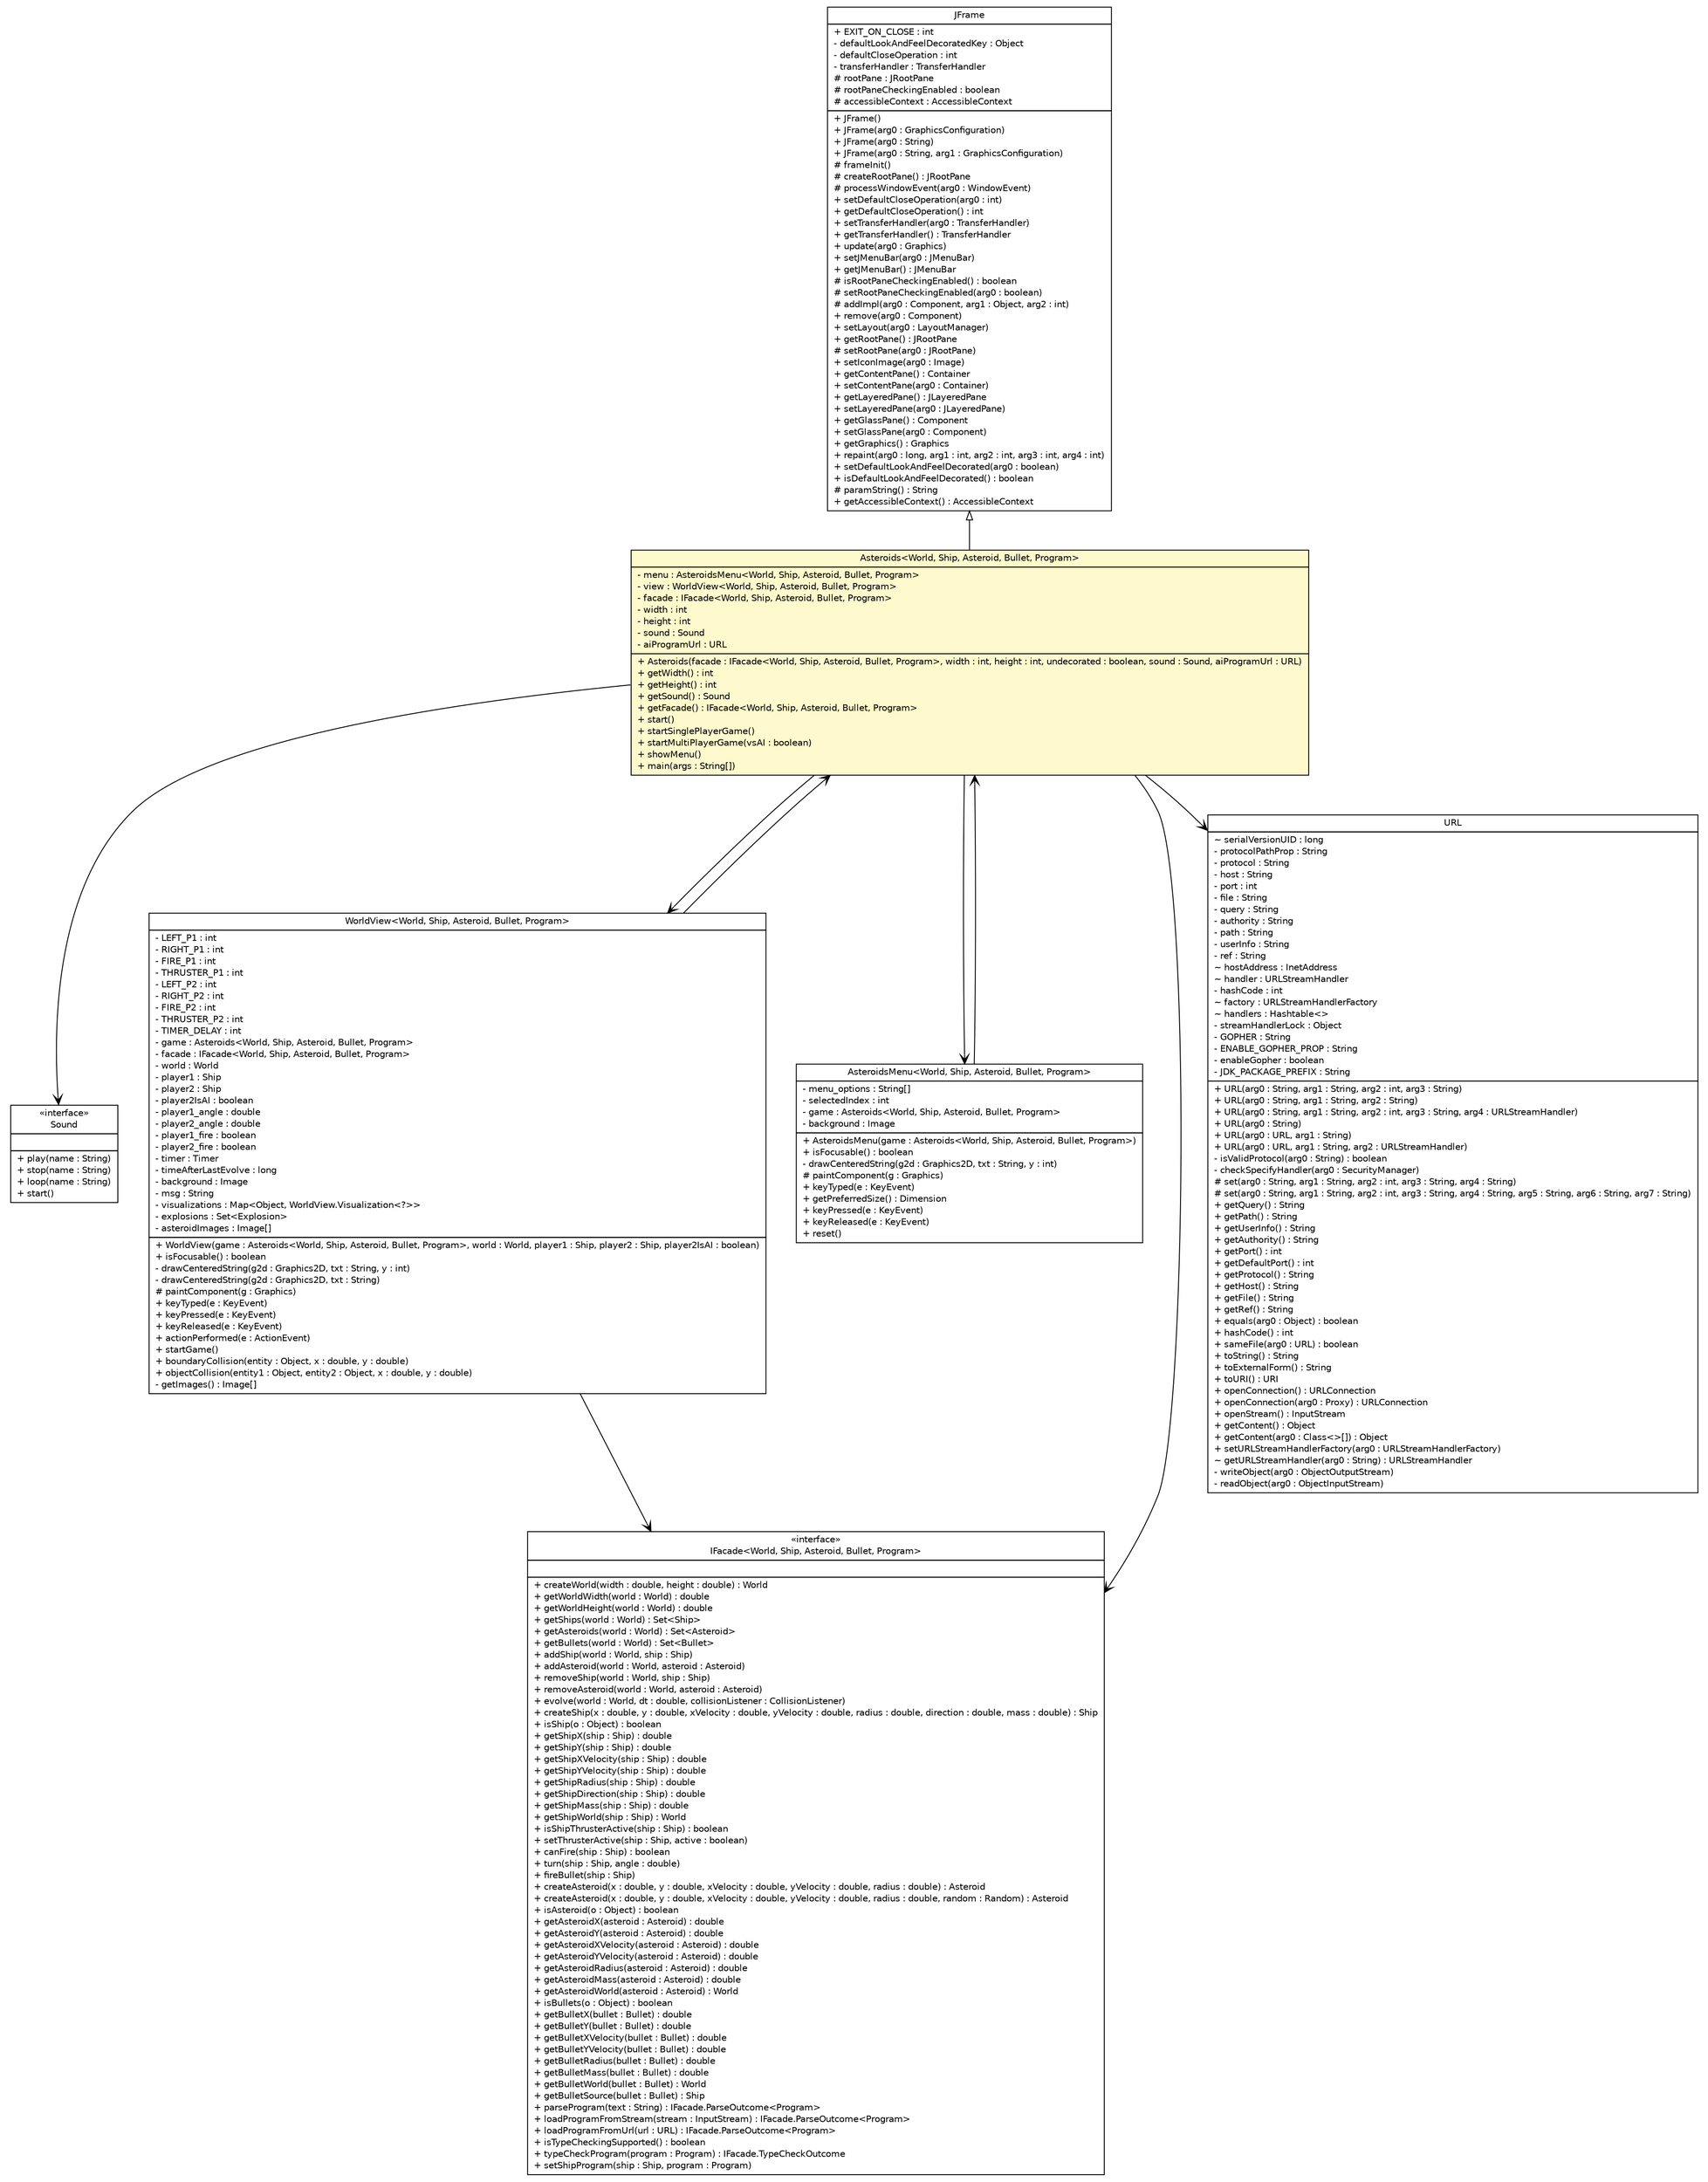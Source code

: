 #!/usr/local/bin/dot
#
# Class diagram 
# Generated by UMLGraph version R5_6 (http://www.umlgraph.org/)
#

digraph G {
	edge [fontname="Helvetica",fontsize=10,labelfontname="Helvetica",labelfontsize=10];
	node [fontname="Helvetica",fontsize=10,shape=plaintext];
	nodesep=0.25;
	ranksep=0.5;
	// main.Sound
	c3527 [label=<<table title="main.Sound" border="0" cellborder="1" cellspacing="0" cellpadding="2" port="p" href="./Sound.html">
		<tr><td><table border="0" cellspacing="0" cellpadding="1">
<tr><td align="center" balign="center"> &#171;interface&#187; </td></tr>
<tr><td align="center" balign="center"> Sound </td></tr>
		</table></td></tr>
		<tr><td><table border="0" cellspacing="0" cellpadding="1">
<tr><td align="left" balign="left">  </td></tr>
		</table></td></tr>
		<tr><td><table border="0" cellspacing="0" cellpadding="1">
<tr><td align="left" balign="left"> + play(name : String) </td></tr>
<tr><td align="left" balign="left"> + stop(name : String) </td></tr>
<tr><td align="left" balign="left"> + loop(name : String) </td></tr>
<tr><td align="left" balign="left"> + start() </td></tr>
		</table></td></tr>
		</table>>, URL="./Sound.html", fontname="Helvetica", fontcolor="black", fontsize=10.0];
	// main.Asteroids<World, Ship, Asteroid, Bullet, Program>
	c3528 [label=<<table title="main.Asteroids" border="0" cellborder="1" cellspacing="0" cellpadding="2" port="p" bgcolor="lemonChiffon" href="./Asteroids.html">
		<tr><td><table border="0" cellspacing="0" cellpadding="1">
<tr><td align="center" balign="center"> Asteroids&lt;World, Ship, Asteroid, Bullet, Program&gt; </td></tr>
		</table></td></tr>
		<tr><td><table border="0" cellspacing="0" cellpadding="1">
<tr><td align="left" balign="left"> - menu : AsteroidsMenu&lt;World, Ship, Asteroid, Bullet, Program&gt; </td></tr>
<tr><td align="left" balign="left"> - view : WorldView&lt;World, Ship, Asteroid, Bullet, Program&gt; </td></tr>
<tr><td align="left" balign="left"> - facade : IFacade&lt;World, Ship, Asteroid, Bullet, Program&gt; </td></tr>
<tr><td align="left" balign="left"> - width : int </td></tr>
<tr><td align="left" balign="left"> - height : int </td></tr>
<tr><td align="left" balign="left"> - sound : Sound </td></tr>
<tr><td align="left" balign="left"> - aiProgramUrl : URL </td></tr>
		</table></td></tr>
		<tr><td><table border="0" cellspacing="0" cellpadding="1">
<tr><td align="left" balign="left"> + Asteroids(facade : IFacade&lt;World, Ship, Asteroid, Bullet, Program&gt;, width : int, height : int, undecorated : boolean, sound : Sound, aiProgramUrl : URL) </td></tr>
<tr><td align="left" balign="left"> + getWidth() : int </td></tr>
<tr><td align="left" balign="left"> + getHeight() : int </td></tr>
<tr><td align="left" balign="left"> + getSound() : Sound </td></tr>
<tr><td align="left" balign="left"> + getFacade() : IFacade&lt;World, Ship, Asteroid, Bullet, Program&gt; </td></tr>
<tr><td align="left" balign="left"> + start() </td></tr>
<tr><td align="left" balign="left"> + startSinglePlayerGame() </td></tr>
<tr><td align="left" balign="left"> + startMultiPlayerGame(vsAI : boolean) </td></tr>
<tr><td align="left" balign="left"> + showMenu() </td></tr>
<tr><td align="left" balign="left"> + main(args : String[]) </td></tr>
		</table></td></tr>
		</table>>, URL="./Asteroids.html", fontname="Helvetica", fontcolor="black", fontsize=10.0];
	// main.WorldView<World, Ship, Asteroid, Bullet, Program>
	c3530 [label=<<table title="main.WorldView" border="0" cellborder="1" cellspacing="0" cellpadding="2" port="p" href="./WorldView.html">
		<tr><td><table border="0" cellspacing="0" cellpadding="1">
<tr><td align="center" balign="center"> WorldView&lt;World, Ship, Asteroid, Bullet, Program&gt; </td></tr>
		</table></td></tr>
		<tr><td><table border="0" cellspacing="0" cellpadding="1">
<tr><td align="left" balign="left"> - LEFT_P1 : int </td></tr>
<tr><td align="left" balign="left"> - RIGHT_P1 : int </td></tr>
<tr><td align="left" balign="left"> - FIRE_P1 : int </td></tr>
<tr><td align="left" balign="left"> - THRUSTER_P1 : int </td></tr>
<tr><td align="left" balign="left"> - LEFT_P2 : int </td></tr>
<tr><td align="left" balign="left"> - RIGHT_P2 : int </td></tr>
<tr><td align="left" balign="left"> - FIRE_P2 : int </td></tr>
<tr><td align="left" balign="left"> - THRUSTER_P2 : int </td></tr>
<tr><td align="left" balign="left"> - TIMER_DELAY : int </td></tr>
<tr><td align="left" balign="left"> - game : Asteroids&lt;World, Ship, Asteroid, Bullet, Program&gt; </td></tr>
<tr><td align="left" balign="left"> - facade : IFacade&lt;World, Ship, Asteroid, Bullet, Program&gt; </td></tr>
<tr><td align="left" balign="left"> - world : World </td></tr>
<tr><td align="left" balign="left"> - player1 : Ship </td></tr>
<tr><td align="left" balign="left"> - player2 : Ship </td></tr>
<tr><td align="left" balign="left"> - player2IsAI : boolean </td></tr>
<tr><td align="left" balign="left"> - player1_angle : double </td></tr>
<tr><td align="left" balign="left"> - player2_angle : double </td></tr>
<tr><td align="left" balign="left"> - player1_fire : boolean </td></tr>
<tr><td align="left" balign="left"> - player2_fire : boolean </td></tr>
<tr><td align="left" balign="left"> - timer : Timer </td></tr>
<tr><td align="left" balign="left"> - timeAfterLastEvolve : long </td></tr>
<tr><td align="left" balign="left"> - background : Image </td></tr>
<tr><td align="left" balign="left"> - msg : String </td></tr>
<tr><td align="left" balign="left"> - visualizations : Map&lt;Object, WorldView.Visualization&lt;?&gt;&gt; </td></tr>
<tr><td align="left" balign="left"> - explosions : Set&lt;Explosion&gt; </td></tr>
<tr><td align="left" balign="left"> - asteroidImages : Image[] </td></tr>
		</table></td></tr>
		<tr><td><table border="0" cellspacing="0" cellpadding="1">
<tr><td align="left" balign="left"> + WorldView(game : Asteroids&lt;World, Ship, Asteroid, Bullet, Program&gt;, world : World, player1 : Ship, player2 : Ship, player2IsAI : boolean) </td></tr>
<tr><td align="left" balign="left"> + isFocusable() : boolean </td></tr>
<tr><td align="left" balign="left"> - drawCenteredString(g2d : Graphics2D, txt : String, y : int) </td></tr>
<tr><td align="left" balign="left"> - drawCenteredString(g2d : Graphics2D, txt : String) </td></tr>
<tr><td align="left" balign="left"> # paintComponent(g : Graphics) </td></tr>
<tr><td align="left" balign="left"> + keyTyped(e : KeyEvent) </td></tr>
<tr><td align="left" balign="left"> + keyPressed(e : KeyEvent) </td></tr>
<tr><td align="left" balign="left"> + keyReleased(e : KeyEvent) </td></tr>
<tr><td align="left" balign="left"> + actionPerformed(e : ActionEvent) </td></tr>
<tr><td align="left" balign="left"> + startGame() </td></tr>
<tr><td align="left" balign="left"> + boundaryCollision(entity : Object, x : double, y : double) </td></tr>
<tr><td align="left" balign="left"> + objectCollision(entity1 : Object, entity2 : Object, x : double, y : double) </td></tr>
<tr><td align="left" balign="left"> - getImages() : Image[] </td></tr>
		</table></td></tr>
		</table>>, URL="./WorldView.html", fontname="Helvetica", fontcolor="black", fontsize=10.0];
	// main.AsteroidsMenu<World, Ship, Asteroid, Bullet, Program>
	c3532 [label=<<table title="main.AsteroidsMenu" border="0" cellborder="1" cellspacing="0" cellpadding="2" port="p" href="./AsteroidsMenu.html">
		<tr><td><table border="0" cellspacing="0" cellpadding="1">
<tr><td align="center" balign="center"> AsteroidsMenu&lt;World, Ship, Asteroid, Bullet, Program&gt; </td></tr>
		</table></td></tr>
		<tr><td><table border="0" cellspacing="0" cellpadding="1">
<tr><td align="left" balign="left"> - menu_options : String[] </td></tr>
<tr><td align="left" balign="left"> - selectedIndex : int </td></tr>
<tr><td align="left" balign="left"> - game : Asteroids&lt;World, Ship, Asteroid, Bullet, Program&gt; </td></tr>
<tr><td align="left" balign="left"> - background : Image </td></tr>
		</table></td></tr>
		<tr><td><table border="0" cellspacing="0" cellpadding="1">
<tr><td align="left" balign="left"> + AsteroidsMenu(game : Asteroids&lt;World, Ship, Asteroid, Bullet, Program&gt;) </td></tr>
<tr><td align="left" balign="left"> + isFocusable() : boolean </td></tr>
<tr><td align="left" balign="left"> - drawCenteredString(g2d : Graphics2D, txt : String, y : int) </td></tr>
<tr><td align="left" balign="left"> # paintComponent(g : Graphics) </td></tr>
<tr><td align="left" balign="left"> + keyTyped(e : KeyEvent) </td></tr>
<tr><td align="left" balign="left"> + getPreferredSize() : Dimension </td></tr>
<tr><td align="left" balign="left"> + keyPressed(e : KeyEvent) </td></tr>
<tr><td align="left" balign="left"> + keyReleased(e : KeyEvent) </td></tr>
<tr><td align="left" balign="left"> + reset() </td></tr>
		</table></td></tr>
		</table>>, URL="./AsteroidsMenu.html", fontname="Helvetica", fontcolor="black", fontsize=10.0];
	// model.IFacade<World, Ship, Asteroid, Bullet, Program>
	c3543 [label=<<table title="model.IFacade" border="0" cellborder="1" cellspacing="0" cellpadding="2" port="p" href="../model/IFacade.html">
		<tr><td><table border="0" cellspacing="0" cellpadding="1">
<tr><td align="center" balign="center"> &#171;interface&#187; </td></tr>
<tr><td align="center" balign="center"> IFacade&lt;World, Ship, Asteroid, Bullet, Program&gt; </td></tr>
		</table></td></tr>
		<tr><td><table border="0" cellspacing="0" cellpadding="1">
<tr><td align="left" balign="left">  </td></tr>
		</table></td></tr>
		<tr><td><table border="0" cellspacing="0" cellpadding="1">
<tr><td align="left" balign="left"> + createWorld(width : double, height : double) : World </td></tr>
<tr><td align="left" balign="left"> + getWorldWidth(world : World) : double </td></tr>
<tr><td align="left" balign="left"> + getWorldHeight(world : World) : double </td></tr>
<tr><td align="left" balign="left"> + getShips(world : World) : Set&lt;Ship&gt; </td></tr>
<tr><td align="left" balign="left"> + getAsteroids(world : World) : Set&lt;Asteroid&gt; </td></tr>
<tr><td align="left" balign="left"> + getBullets(world : World) : Set&lt;Bullet&gt; </td></tr>
<tr><td align="left" balign="left"> + addShip(world : World, ship : Ship) </td></tr>
<tr><td align="left" balign="left"> + addAsteroid(world : World, asteroid : Asteroid) </td></tr>
<tr><td align="left" balign="left"> + removeShip(world : World, ship : Ship) </td></tr>
<tr><td align="left" balign="left"> + removeAsteroid(world : World, asteroid : Asteroid) </td></tr>
<tr><td align="left" balign="left"> + evolve(world : World, dt : double, collisionListener : CollisionListener) </td></tr>
<tr><td align="left" balign="left"> + createShip(x : double, y : double, xVelocity : double, yVelocity : double, radius : double, direction : double, mass : double) : Ship </td></tr>
<tr><td align="left" balign="left"> + isShip(o : Object) : boolean </td></tr>
<tr><td align="left" balign="left"> + getShipX(ship : Ship) : double </td></tr>
<tr><td align="left" balign="left"> + getShipY(ship : Ship) : double </td></tr>
<tr><td align="left" balign="left"> + getShipXVelocity(ship : Ship) : double </td></tr>
<tr><td align="left" balign="left"> + getShipYVelocity(ship : Ship) : double </td></tr>
<tr><td align="left" balign="left"> + getShipRadius(ship : Ship) : double </td></tr>
<tr><td align="left" balign="left"> + getShipDirection(ship : Ship) : double </td></tr>
<tr><td align="left" balign="left"> + getShipMass(ship : Ship) : double </td></tr>
<tr><td align="left" balign="left"> + getShipWorld(ship : Ship) : World </td></tr>
<tr><td align="left" balign="left"> + isShipThrusterActive(ship : Ship) : boolean </td></tr>
<tr><td align="left" balign="left"> + setThrusterActive(ship : Ship, active : boolean) </td></tr>
<tr><td align="left" balign="left"> + canFire(ship : Ship) : boolean </td></tr>
<tr><td align="left" balign="left"> + turn(ship : Ship, angle : double) </td></tr>
<tr><td align="left" balign="left"> + fireBullet(ship : Ship) </td></tr>
<tr><td align="left" balign="left"> + createAsteroid(x : double, y : double, xVelocity : double, yVelocity : double, radius : double) : Asteroid </td></tr>
<tr><td align="left" balign="left"> + createAsteroid(x : double, y : double, xVelocity : double, yVelocity : double, radius : double, random : Random) : Asteroid </td></tr>
<tr><td align="left" balign="left"> + isAsteroid(o : Object) : boolean </td></tr>
<tr><td align="left" balign="left"> + getAsteroidX(asteroid : Asteroid) : double </td></tr>
<tr><td align="left" balign="left"> + getAsteroidY(asteroid : Asteroid) : double </td></tr>
<tr><td align="left" balign="left"> + getAsteroidXVelocity(asteroid : Asteroid) : double </td></tr>
<tr><td align="left" balign="left"> + getAsteroidYVelocity(asteroid : Asteroid) : double </td></tr>
<tr><td align="left" balign="left"> + getAsteroidRadius(asteroid : Asteroid) : double </td></tr>
<tr><td align="left" balign="left"> + getAsteroidMass(asteroid : Asteroid) : double </td></tr>
<tr><td align="left" balign="left"> + getAsteroidWorld(asteroid : Asteroid) : World </td></tr>
<tr><td align="left" balign="left"> + isBullets(o : Object) : boolean </td></tr>
<tr><td align="left" balign="left"> + getBulletX(bullet : Bullet) : double </td></tr>
<tr><td align="left" balign="left"> + getBulletY(bullet : Bullet) : double </td></tr>
<tr><td align="left" balign="left"> + getBulletXVelocity(bullet : Bullet) : double </td></tr>
<tr><td align="left" balign="left"> + getBulletYVelocity(bullet : Bullet) : double </td></tr>
<tr><td align="left" balign="left"> + getBulletRadius(bullet : Bullet) : double </td></tr>
<tr><td align="left" balign="left"> + getBulletMass(bullet : Bullet) : double </td></tr>
<tr><td align="left" balign="left"> + getBulletWorld(bullet : Bullet) : World </td></tr>
<tr><td align="left" balign="left"> + getBulletSource(bullet : Bullet) : Ship </td></tr>
<tr><td align="left" balign="left"> + parseProgram(text : String) : IFacade.ParseOutcome&lt;Program&gt; </td></tr>
<tr><td align="left" balign="left"> + loadProgramFromStream(stream : InputStream) : IFacade.ParseOutcome&lt;Program&gt; </td></tr>
<tr><td align="left" balign="left"> + loadProgramFromUrl(url : URL) : IFacade.ParseOutcome&lt;Program&gt; </td></tr>
<tr><td align="left" balign="left"> + isTypeCheckingSupported() : boolean </td></tr>
<tr><td align="left" balign="left"> + typeCheckProgram(program : Program) : IFacade.TypeCheckOutcome </td></tr>
<tr><td align="left" balign="left"> + setShipProgram(ship : Ship, program : Program) </td></tr>
		</table></td></tr>
		</table>>, URL="../model/IFacade.html", fontname="Helvetica", fontcolor="black", fontsize=10.0];
	//main.Asteroids<World, Ship, Asteroid, Bullet, Program> extends javax.swing.JFrame
	c3658:p -> c3528:p [dir=back,arrowtail=empty];
	// main.Asteroids<World, Ship, Asteroid, Bullet, Program> NAVASSOC main.AsteroidsMenu<World, Ship, Asteroid, Bullet, Program>
	c3528:p -> c3532:p [taillabel="", label="", headlabel="", fontname="Helvetica", fontcolor="black", fontsize=10.0, color="black", arrowhead=open];
	// main.Asteroids<World, Ship, Asteroid, Bullet, Program> NAVASSOC main.WorldView<World, Ship, Asteroid, Bullet, Program>
	c3528:p -> c3530:p [taillabel="", label="", headlabel="", fontname="Helvetica", fontcolor="black", fontsize=10.0, color="black", arrowhead=open];
	// main.Asteroids<World, Ship, Asteroid, Bullet, Program> NAVASSOC model.IFacade<World, Ship, Asteroid, Bullet, Program>
	c3528:p -> c3543:p [taillabel="", label="", headlabel="", fontname="Helvetica", fontcolor="black", fontsize=10.0, color="black", arrowhead=open];
	// main.Asteroids<World, Ship, Asteroid, Bullet, Program> NAVASSOC main.Sound
	c3528:p -> c3527:p [taillabel="", label="", headlabel="", fontname="Helvetica", fontcolor="black", fontsize=10.0, color="black", arrowhead=open];
	// main.Asteroids<World, Ship, Asteroid, Bullet, Program> NAVASSOC java.net.URL
	c3528:p -> c3663:p [taillabel="", label="", headlabel="", fontname="Helvetica", fontcolor="black", fontsize=10.0, color="black", arrowhead=open];
	// main.WorldView<World, Ship, Asteroid, Bullet, Program> NAVASSOC main.Asteroids<World, Ship, Asteroid, Bullet, Program>
	c3530:p -> c3528:p [taillabel="", label="", headlabel="", fontname="Helvetica", fontcolor="black", fontsize=10.0, color="black", arrowhead=open];
	// main.WorldView<World, Ship, Asteroid, Bullet, Program> NAVASSOC model.IFacade<World, Ship, Asteroid, Bullet, Program>
	c3530:p -> c3543:p [taillabel="", label="", headlabel="", fontname="Helvetica", fontcolor="black", fontsize=10.0, color="black", arrowhead=open];
	// main.AsteroidsMenu<World, Ship, Asteroid, Bullet, Program> NAVASSOC main.Asteroids<World, Ship, Asteroid, Bullet, Program>
	c3532:p -> c3528:p [taillabel="", label="", headlabel="", fontname="Helvetica", fontcolor="black", fontsize=10.0, color="black", arrowhead=open];
	// javax.swing.JFrame
	c3658 [label=<<table title="javax.swing.JFrame" border="0" cellborder="1" cellspacing="0" cellpadding="2" port="p" href="http://java.sun.com/j2se/1.4.2/docs/api/javax/swing/JFrame.html">
		<tr><td><table border="0" cellspacing="0" cellpadding="1">
<tr><td align="center" balign="center"> JFrame </td></tr>
		</table></td></tr>
		<tr><td><table border="0" cellspacing="0" cellpadding="1">
<tr><td align="left" balign="left"> + EXIT_ON_CLOSE : int </td></tr>
<tr><td align="left" balign="left"> - defaultLookAndFeelDecoratedKey : Object </td></tr>
<tr><td align="left" balign="left"> - defaultCloseOperation : int </td></tr>
<tr><td align="left" balign="left"> - transferHandler : TransferHandler </td></tr>
<tr><td align="left" balign="left"> # rootPane : JRootPane </td></tr>
<tr><td align="left" balign="left"> # rootPaneCheckingEnabled : boolean </td></tr>
<tr><td align="left" balign="left"> # accessibleContext : AccessibleContext </td></tr>
		</table></td></tr>
		<tr><td><table border="0" cellspacing="0" cellpadding="1">
<tr><td align="left" balign="left"> + JFrame() </td></tr>
<tr><td align="left" balign="left"> + JFrame(arg0 : GraphicsConfiguration) </td></tr>
<tr><td align="left" balign="left"> + JFrame(arg0 : String) </td></tr>
<tr><td align="left" balign="left"> + JFrame(arg0 : String, arg1 : GraphicsConfiguration) </td></tr>
<tr><td align="left" balign="left"> # frameInit() </td></tr>
<tr><td align="left" balign="left"> # createRootPane() : JRootPane </td></tr>
<tr><td align="left" balign="left"> # processWindowEvent(arg0 : WindowEvent) </td></tr>
<tr><td align="left" balign="left"> + setDefaultCloseOperation(arg0 : int) </td></tr>
<tr><td align="left" balign="left"> + getDefaultCloseOperation() : int </td></tr>
<tr><td align="left" balign="left"> + setTransferHandler(arg0 : TransferHandler) </td></tr>
<tr><td align="left" balign="left"> + getTransferHandler() : TransferHandler </td></tr>
<tr><td align="left" balign="left"> + update(arg0 : Graphics) </td></tr>
<tr><td align="left" balign="left"> + setJMenuBar(arg0 : JMenuBar) </td></tr>
<tr><td align="left" balign="left"> + getJMenuBar() : JMenuBar </td></tr>
<tr><td align="left" balign="left"> # isRootPaneCheckingEnabled() : boolean </td></tr>
<tr><td align="left" balign="left"> # setRootPaneCheckingEnabled(arg0 : boolean) </td></tr>
<tr><td align="left" balign="left"> # addImpl(arg0 : Component, arg1 : Object, arg2 : int) </td></tr>
<tr><td align="left" balign="left"> + remove(arg0 : Component) </td></tr>
<tr><td align="left" balign="left"> + setLayout(arg0 : LayoutManager) </td></tr>
<tr><td align="left" balign="left"> + getRootPane() : JRootPane </td></tr>
<tr><td align="left" balign="left"> # setRootPane(arg0 : JRootPane) </td></tr>
<tr><td align="left" balign="left"> + setIconImage(arg0 : Image) </td></tr>
<tr><td align="left" balign="left"> + getContentPane() : Container </td></tr>
<tr><td align="left" balign="left"> + setContentPane(arg0 : Container) </td></tr>
<tr><td align="left" balign="left"> + getLayeredPane() : JLayeredPane </td></tr>
<tr><td align="left" balign="left"> + setLayeredPane(arg0 : JLayeredPane) </td></tr>
<tr><td align="left" balign="left"> + getGlassPane() : Component </td></tr>
<tr><td align="left" balign="left"> + setGlassPane(arg0 : Component) </td></tr>
<tr><td align="left" balign="left"> + getGraphics() : Graphics </td></tr>
<tr><td align="left" balign="left"> + repaint(arg0 : long, arg1 : int, arg2 : int, arg3 : int, arg4 : int) </td></tr>
<tr><td align="left" balign="left"> + setDefaultLookAndFeelDecorated(arg0 : boolean) </td></tr>
<tr><td align="left" balign="left"> + isDefaultLookAndFeelDecorated() : boolean </td></tr>
<tr><td align="left" balign="left"> # paramString() : String </td></tr>
<tr><td align="left" balign="left"> + getAccessibleContext() : AccessibleContext </td></tr>
		</table></td></tr>
		</table>>, URL="http://java.sun.com/j2se/1.4.2/docs/api/javax/swing/JFrame.html", fontname="Helvetica", fontcolor="black", fontsize=10.0];
	// java.net.URL
	c3663 [label=<<table title="java.net.URL" border="0" cellborder="1" cellspacing="0" cellpadding="2" port="p" href="http://java.sun.com/j2se/1.4.2/docs/api/java/net/URL.html">
		<tr><td><table border="0" cellspacing="0" cellpadding="1">
<tr><td align="center" balign="center"> URL </td></tr>
		</table></td></tr>
		<tr><td><table border="0" cellspacing="0" cellpadding="1">
<tr><td align="left" balign="left"> ~ serialVersionUID : long </td></tr>
<tr><td align="left" balign="left"> - protocolPathProp : String </td></tr>
<tr><td align="left" balign="left"> - protocol : String </td></tr>
<tr><td align="left" balign="left"> - host : String </td></tr>
<tr><td align="left" balign="left"> - port : int </td></tr>
<tr><td align="left" balign="left"> - file : String </td></tr>
<tr><td align="left" balign="left"> - query : String </td></tr>
<tr><td align="left" balign="left"> - authority : String </td></tr>
<tr><td align="left" balign="left"> - path : String </td></tr>
<tr><td align="left" balign="left"> - userInfo : String </td></tr>
<tr><td align="left" balign="left"> - ref : String </td></tr>
<tr><td align="left" balign="left"> ~ hostAddress : InetAddress </td></tr>
<tr><td align="left" balign="left"> ~ handler : URLStreamHandler </td></tr>
<tr><td align="left" balign="left"> - hashCode : int </td></tr>
<tr><td align="left" balign="left"> ~ factory : URLStreamHandlerFactory </td></tr>
<tr><td align="left" balign="left"> ~ handlers : Hashtable&lt;&gt; </td></tr>
<tr><td align="left" balign="left"> - streamHandlerLock : Object </td></tr>
<tr><td align="left" balign="left"> - GOPHER : String </td></tr>
<tr><td align="left" balign="left"> - ENABLE_GOPHER_PROP : String </td></tr>
<tr><td align="left" balign="left"> - enableGopher : boolean </td></tr>
<tr><td align="left" balign="left"> - JDK_PACKAGE_PREFIX : String </td></tr>
		</table></td></tr>
		<tr><td><table border="0" cellspacing="0" cellpadding="1">
<tr><td align="left" balign="left"> + URL(arg0 : String, arg1 : String, arg2 : int, arg3 : String) </td></tr>
<tr><td align="left" balign="left"> + URL(arg0 : String, arg1 : String, arg2 : String) </td></tr>
<tr><td align="left" balign="left"> + URL(arg0 : String, arg1 : String, arg2 : int, arg3 : String, arg4 : URLStreamHandler) </td></tr>
<tr><td align="left" balign="left"> + URL(arg0 : String) </td></tr>
<tr><td align="left" balign="left"> + URL(arg0 : URL, arg1 : String) </td></tr>
<tr><td align="left" balign="left"> + URL(arg0 : URL, arg1 : String, arg2 : URLStreamHandler) </td></tr>
<tr><td align="left" balign="left"> - isValidProtocol(arg0 : String) : boolean </td></tr>
<tr><td align="left" balign="left"> - checkSpecifyHandler(arg0 : SecurityManager) </td></tr>
<tr><td align="left" balign="left"> # set(arg0 : String, arg1 : String, arg2 : int, arg3 : String, arg4 : String) </td></tr>
<tr><td align="left" balign="left"> # set(arg0 : String, arg1 : String, arg2 : int, arg3 : String, arg4 : String, arg5 : String, arg6 : String, arg7 : String) </td></tr>
<tr><td align="left" balign="left"> + getQuery() : String </td></tr>
<tr><td align="left" balign="left"> + getPath() : String </td></tr>
<tr><td align="left" balign="left"> + getUserInfo() : String </td></tr>
<tr><td align="left" balign="left"> + getAuthority() : String </td></tr>
<tr><td align="left" balign="left"> + getPort() : int </td></tr>
<tr><td align="left" balign="left"> + getDefaultPort() : int </td></tr>
<tr><td align="left" balign="left"> + getProtocol() : String </td></tr>
<tr><td align="left" balign="left"> + getHost() : String </td></tr>
<tr><td align="left" balign="left"> + getFile() : String </td></tr>
<tr><td align="left" balign="left"> + getRef() : String </td></tr>
<tr><td align="left" balign="left"> + equals(arg0 : Object) : boolean </td></tr>
<tr><td align="left" balign="left"> + hashCode() : int </td></tr>
<tr><td align="left" balign="left"> + sameFile(arg0 : URL) : boolean </td></tr>
<tr><td align="left" balign="left"> + toString() : String </td></tr>
<tr><td align="left" balign="left"> + toExternalForm() : String </td></tr>
<tr><td align="left" balign="left"> + toURI() : URI </td></tr>
<tr><td align="left" balign="left"> + openConnection() : URLConnection </td></tr>
<tr><td align="left" balign="left"> + openConnection(arg0 : Proxy) : URLConnection </td></tr>
<tr><td align="left" balign="left"> + openStream() : InputStream </td></tr>
<tr><td align="left" balign="left"> + getContent() : Object </td></tr>
<tr><td align="left" balign="left"> + getContent(arg0 : Class&lt;&gt;[]) : Object </td></tr>
<tr><td align="left" balign="left"> + setURLStreamHandlerFactory(arg0 : URLStreamHandlerFactory) </td></tr>
<tr><td align="left" balign="left"> ~ getURLStreamHandler(arg0 : String) : URLStreamHandler </td></tr>
<tr><td align="left" balign="left"> - writeObject(arg0 : ObjectOutputStream) </td></tr>
<tr><td align="left" balign="left"> - readObject(arg0 : ObjectInputStream) </td></tr>
		</table></td></tr>
		</table>>, URL="http://java.sun.com/j2se/1.4.2/docs/api/java/net/URL.html", fontname="Helvetica", fontcolor="black", fontsize=10.0];
}

